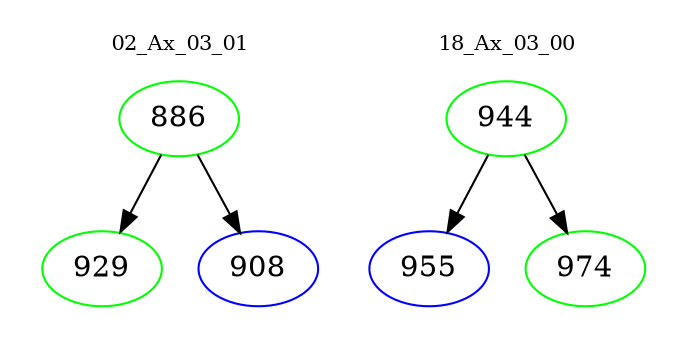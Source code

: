 digraph{
subgraph cluster_0 {
color = white
label = "02_Ax_03_01";
fontsize=10;
T0_886 [label="886", color="green"]
T0_886 -> T0_929 [color="black"]
T0_929 [label="929", color="green"]
T0_886 -> T0_908 [color="black"]
T0_908 [label="908", color="blue"]
}
subgraph cluster_1 {
color = white
label = "18_Ax_03_00";
fontsize=10;
T1_944 [label="944", color="green"]
T1_944 -> T1_955 [color="black"]
T1_955 [label="955", color="blue"]
T1_944 -> T1_974 [color="black"]
T1_974 [label="974", color="green"]
}
}
